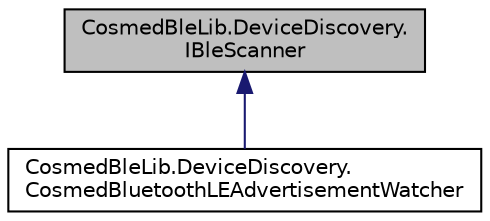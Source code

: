 digraph "CosmedBleLib.DeviceDiscovery.IBleScanner"
{
 // LATEX_PDF_SIZE
  edge [fontname="Helvetica",fontsize="10",labelfontname="Helvetica",labelfontsize="10"];
  node [fontname="Helvetica",fontsize="10",shape=record];
  Node1 [label="CosmedBleLib.DeviceDiscovery.\lIBleScanner",height=0.2,width=0.4,color="black", fillcolor="grey75", style="filled", fontcolor="black",tooltip="Reprensents and advertisements scanner"];
  Node1 -> Node2 [dir="back",color="midnightblue",fontsize="10",style="solid",fontname="Helvetica"];
  Node2 [label="CosmedBleLib.DeviceDiscovery.\lCosmedBluetoothLEAdvertisementWatcher",height=0.2,width=0.4,color="black", fillcolor="white", style="filled",URL="$class_cosmed_ble_lib_1_1_device_discovery_1_1_cosmed_bluetooth_l_e_advertisement_watcher.html",tooltip="Wrapper class for the BleAdvertisementWatcher, allows passive or active scanning and filtering"];
}
